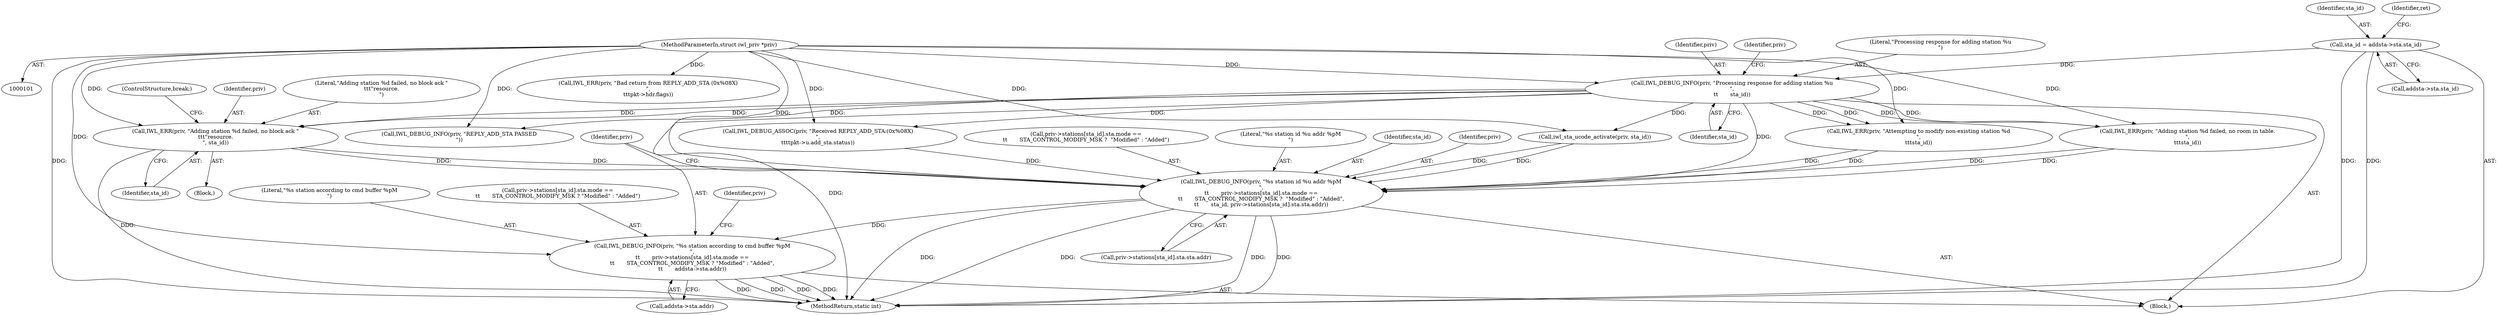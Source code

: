 digraph "0_linux_2da424b0773cea3db47e1e81db71eeebde8269d4@pointer" {
"1000177" [label="(Call,IWL_ERR(priv, \"Adding station %d failed, no block ack \"\n\t\t\t\"resource.\n\", sta_id))"];
"1000139" [label="(Call,IWL_DEBUG_INFO(priv, \"Processing response for adding station %u\n\",\n\t\t       sta_id))"];
"1000102" [label="(MethodParameterIn,struct iwl_priv *priv)"];
"1000107" [label="(Call,sta_id = addsta->sta.sta_id)"];
"1000200" [label="(Call,IWL_DEBUG_INFO(priv, \"%s station id %u addr %pM\n\",\n\t\t       priv->stations[sta_id].sta.mode ==\n\t\t       STA_CONTROL_MODIFY_MSK ?  \"Modified\" : \"Added\",\n\t\t       sta_id, priv->stations[sta_id].sta.sta.addr))"];
"1000229" [label="(Call,IWL_DEBUG_INFO(priv, \"%s station according to cmd buffer %pM\n\",\n\t\t       priv->stations[sta_id].sta.mode ==\n\t\t       STA_CONTROL_MODIFY_MSK ? \"Modified\" : \"Added\",\n\t\t       addsta->sta.addr))"];
"1000140" [label="(Identifier,priv)"];
"1000177" [label="(Call,IWL_ERR(priv, \"Adding station %d failed, no block ack \"\n\t\t\t\"resource.\n\", sta_id))"];
"1000231" [label="(Literal,\"%s station according to cmd buffer %pM\n\")"];
"1000139" [label="(Call,IWL_DEBUG_INFO(priv, \"Processing response for adding station %u\n\",\n\t\t       sta_id))"];
"1000232" [label="(Call,priv->stations[sta_id].sta.mode ==\n\t\t       STA_CONTROL_MODIFY_MSK ? \"Modified\" : \"Added\")"];
"1000230" [label="(Identifier,priv)"];
"1000229" [label="(Call,IWL_DEBUG_INFO(priv, \"%s station according to cmd buffer %pM\n\",\n\t\t       priv->stations[sta_id].sta.mode ==\n\t\t       STA_CONTROL_MODIFY_MSK ? \"Modified\" : \"Added\",\n\t\t       addsta->sta.addr))"];
"1000183" [label="(Call,IWL_ERR(priv, \"Attempting to modify non-existing station %d\n\",\n\t\t\tsta_id))"];
"1000179" [label="(Literal,\"Adding station %d failed, no block ack \"\n\t\t\t\"resource.\n\")"];
"1000200" [label="(Call,IWL_DEBUG_INFO(priv, \"%s station id %u addr %pM\n\",\n\t\t       priv->stations[sta_id].sta.mode ==\n\t\t       STA_CONTROL_MODIFY_MSK ?  \"Modified\" : \"Added\",\n\t\t       sta_id, priv->stations[sta_id].sta.sta.addr))"];
"1000180" [label="(Identifier,sta_id)"];
"1000166" [label="(Call,iwl_sta_ucode_activate(priv, sta_id))"];
"1000218" [label="(Call,priv->stations[sta_id].sta.sta.addr)"];
"1000147" [label="(Identifier,priv)"];
"1000107" [label="(Call,sta_id = addsta->sta.sta_id)"];
"1000108" [label="(Identifier,sta_id)"];
"1000203" [label="(Call,priv->stations[sta_id].sta.mode ==\n\t\t       STA_CONTROL_MODIFY_MSK ?  \"Modified\" : \"Added\")"];
"1000109" [label="(Call,addsta->sta.sta_id)"];
"1000181" [label="(ControlStructure,break;)"];
"1000171" [label="(Call,IWL_ERR(priv, \"Adding station %d failed, no room in table.\n\",\n\t\t\tsta_id))"];
"1000178" [label="(Identifier,priv)"];
"1000246" [label="(Call,addsta->sta.addr)"];
"1000261" [label="(MethodReturn,static int)"];
"1000129" [label="(Call,IWL_ERR(priv, \"Bad return from REPLY_ADD_STA (0x%08X)\n\",\n\t\t\tpkt->hdr.flags))"];
"1000202" [label="(Literal,\"%s station id %u addr %pM\n\")"];
"1000217" [label="(Identifier,sta_id)"];
"1000142" [label="(Identifier,sta_id)"];
"1000102" [label="(MethodParameterIn,struct iwl_priv *priv)"];
"1000105" [label="(Block,)"];
"1000161" [label="(Call,IWL_DEBUG_INFO(priv, \"REPLY_ADD_STA PASSED\n\"))"];
"1000201" [label="(Identifier,priv)"];
"1000189" [label="(Call,IWL_DEBUG_ASSOC(priv, \"Received REPLY_ADD_STA:(0x%08X)\n\",\n\t\t\t\tpkt->u.add_sta.status))"];
"1000159" [label="(Block,)"];
"1000141" [label="(Literal,\"Processing response for adding station %u\n\")"];
"1000117" [label="(Identifier,ret)"];
"1000255" [label="(Identifier,priv)"];
"1000177" -> "1000159"  [label="AST: "];
"1000177" -> "1000180"  [label="CFG: "];
"1000178" -> "1000177"  [label="AST: "];
"1000179" -> "1000177"  [label="AST: "];
"1000180" -> "1000177"  [label="AST: "];
"1000181" -> "1000177"  [label="CFG: "];
"1000177" -> "1000261"  [label="DDG: "];
"1000139" -> "1000177"  [label="DDG: "];
"1000139" -> "1000177"  [label="DDG: "];
"1000102" -> "1000177"  [label="DDG: "];
"1000177" -> "1000200"  [label="DDG: "];
"1000177" -> "1000200"  [label="DDG: "];
"1000139" -> "1000105"  [label="AST: "];
"1000139" -> "1000142"  [label="CFG: "];
"1000140" -> "1000139"  [label="AST: "];
"1000141" -> "1000139"  [label="AST: "];
"1000142" -> "1000139"  [label="AST: "];
"1000147" -> "1000139"  [label="CFG: "];
"1000139" -> "1000261"  [label="DDG: "];
"1000102" -> "1000139"  [label="DDG: "];
"1000107" -> "1000139"  [label="DDG: "];
"1000139" -> "1000161"  [label="DDG: "];
"1000139" -> "1000166"  [label="DDG: "];
"1000139" -> "1000171"  [label="DDG: "];
"1000139" -> "1000171"  [label="DDG: "];
"1000139" -> "1000183"  [label="DDG: "];
"1000139" -> "1000183"  [label="DDG: "];
"1000139" -> "1000189"  [label="DDG: "];
"1000139" -> "1000200"  [label="DDG: "];
"1000102" -> "1000101"  [label="AST: "];
"1000102" -> "1000261"  [label="DDG: "];
"1000102" -> "1000129"  [label="DDG: "];
"1000102" -> "1000161"  [label="DDG: "];
"1000102" -> "1000166"  [label="DDG: "];
"1000102" -> "1000171"  [label="DDG: "];
"1000102" -> "1000183"  [label="DDG: "];
"1000102" -> "1000189"  [label="DDG: "];
"1000102" -> "1000200"  [label="DDG: "];
"1000102" -> "1000229"  [label="DDG: "];
"1000107" -> "1000105"  [label="AST: "];
"1000107" -> "1000109"  [label="CFG: "];
"1000108" -> "1000107"  [label="AST: "];
"1000109" -> "1000107"  [label="AST: "];
"1000117" -> "1000107"  [label="CFG: "];
"1000107" -> "1000261"  [label="DDG: "];
"1000107" -> "1000261"  [label="DDG: "];
"1000200" -> "1000105"  [label="AST: "];
"1000200" -> "1000218"  [label="CFG: "];
"1000201" -> "1000200"  [label="AST: "];
"1000202" -> "1000200"  [label="AST: "];
"1000203" -> "1000200"  [label="AST: "];
"1000217" -> "1000200"  [label="AST: "];
"1000218" -> "1000200"  [label="AST: "];
"1000230" -> "1000200"  [label="CFG: "];
"1000200" -> "1000261"  [label="DDG: "];
"1000200" -> "1000261"  [label="DDG: "];
"1000200" -> "1000261"  [label="DDG: "];
"1000200" -> "1000261"  [label="DDG: "];
"1000171" -> "1000200"  [label="DDG: "];
"1000171" -> "1000200"  [label="DDG: "];
"1000189" -> "1000200"  [label="DDG: "];
"1000183" -> "1000200"  [label="DDG: "];
"1000183" -> "1000200"  [label="DDG: "];
"1000166" -> "1000200"  [label="DDG: "];
"1000166" -> "1000200"  [label="DDG: "];
"1000200" -> "1000229"  [label="DDG: "];
"1000229" -> "1000105"  [label="AST: "];
"1000229" -> "1000246"  [label="CFG: "];
"1000230" -> "1000229"  [label="AST: "];
"1000231" -> "1000229"  [label="AST: "];
"1000232" -> "1000229"  [label="AST: "];
"1000246" -> "1000229"  [label="AST: "];
"1000255" -> "1000229"  [label="CFG: "];
"1000229" -> "1000261"  [label="DDG: "];
"1000229" -> "1000261"  [label="DDG: "];
"1000229" -> "1000261"  [label="DDG: "];
"1000229" -> "1000261"  [label="DDG: "];
}
